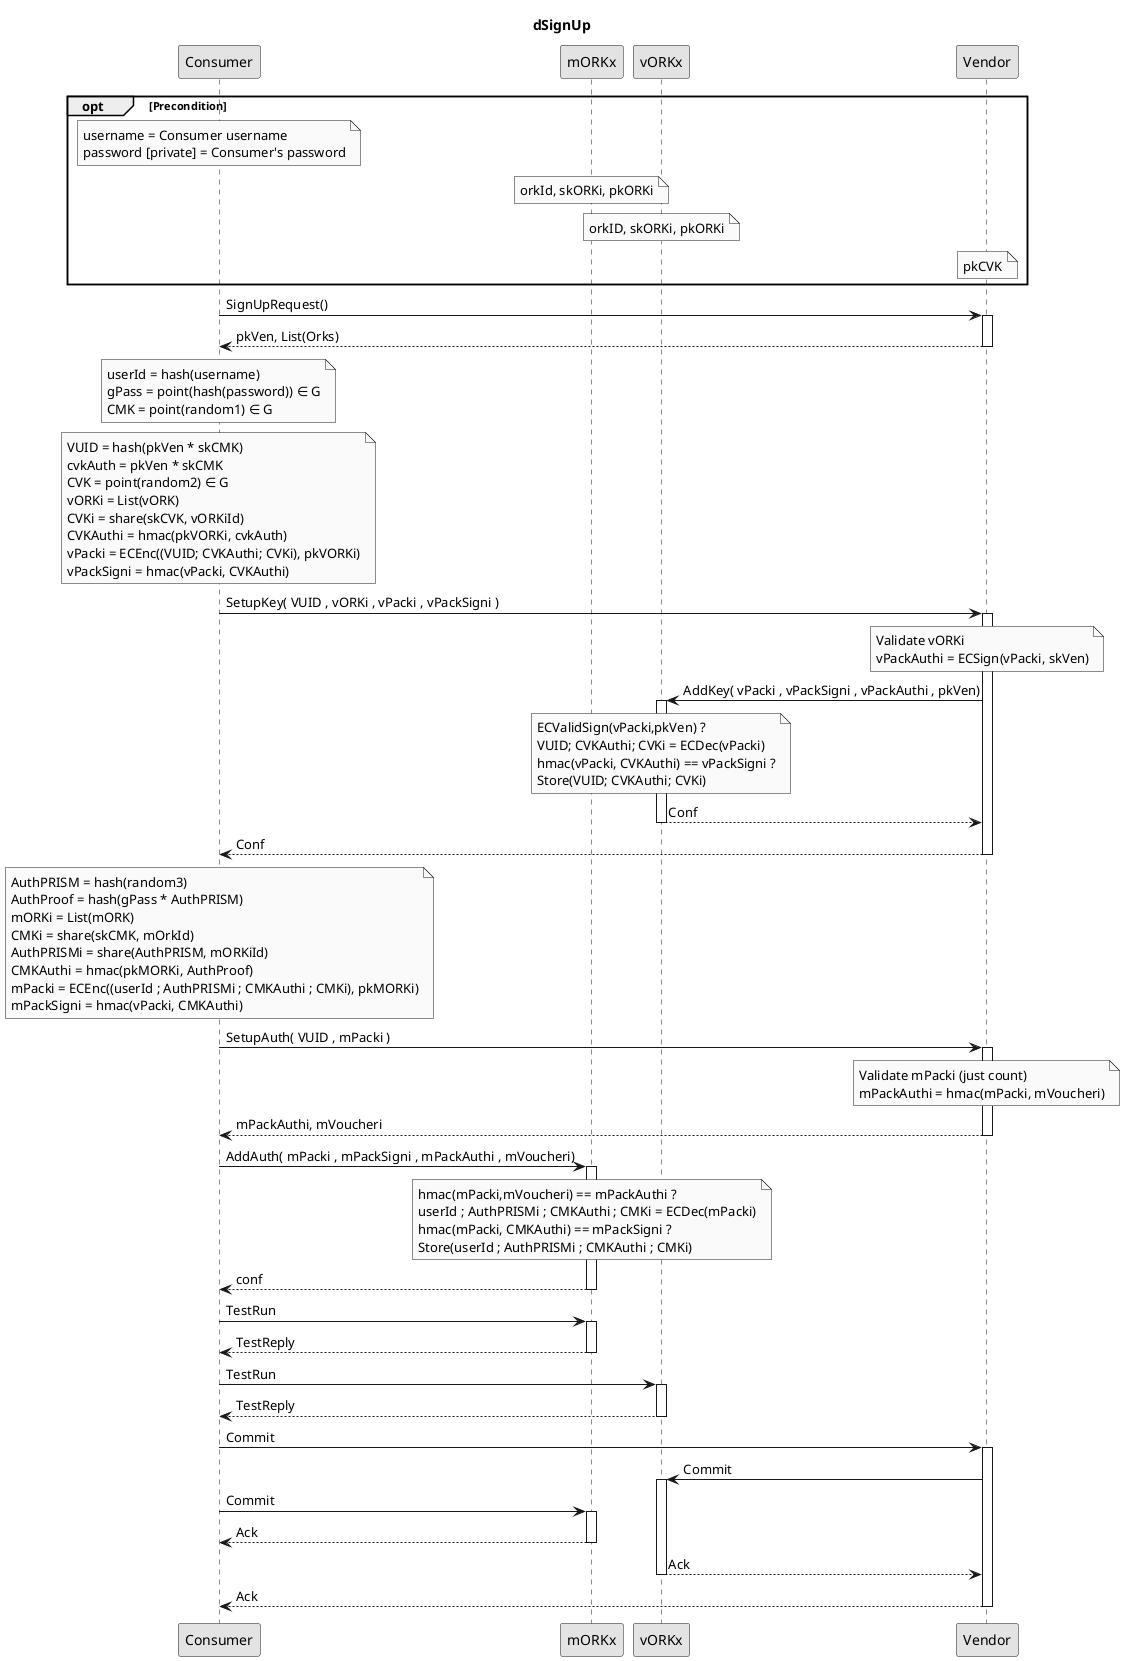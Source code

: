 @startuml dSignUpSequence
skinparam monochrome true

title dSignUp
opt Precondition
note over Consumer
    username = Consumer username
    password [private] = Consumer's password
end note
note over mORKx
    orkId, skORKi, pkORKi
end note
note over vORKx
    orkID, skORKi, pkORKi
end note
note over Vendor
    pkCVK
end note
end

Consumer->Vendor: SignUpRequest()
activate Vendor

Vendor-->Consumer: pkVen, List(Orks)
deactivate Vendor

note over Consumer
    userId = hash(username)
    gPass = point(hash(password)) ∈ G
    CMK = point(random1) ∈ G
end note

note over Consumer
    VUID = hash(pkVen * skCMK)
    cvkAuth = pkVen * skCMK
    CVK = point(random2) ∈ G
    vORKi = List(vORK)
    CVKi = share(skCVK, vORKiId)
    CVKAuthi = hmac(pkVORKi, cvkAuth)
    vPacki = ECEnc((VUID; CVKAuthi; CVKi), pkVORKi)
    vPackSigni = hmac(vPacki, CVKAuthi)
end note

Consumer->Vendor: SetupKey( VUID , vORKi , vPacki , vPackSigni )
activate Vendor

note over Vendor
    Validate vORKi
    vPackAuthi = ECSign(vPacki, skVen)
end note 
Vendor->vORKx: AddKey( vPacki , vPackSigni , vPackAuthi , pkVen)
activate vORKx

note over vORKx
    ECValidSign(vPacki,pkVen) ?
    VUID; CVKAuthi; CVKi = ECDec(vPacki)
    hmac(vPacki, CVKAuthi) == vPackSigni ?
    Store(VUID; CVKAuthi; CVKi)
end note

vORKx-->Vendor: Conf
deactivate vORKx

Vendor-->Consumer: Conf
deactivate Vendor
note over Consumer
    AuthPRISM = hash(random3)
    AuthProof = hash(gPass * AuthPRISM)
    mORKi = List(mORK)
    CMKi = share(skCMK, mOrkId)
    AuthPRISMi = share(AuthPRISM, mORKiId)
    CMKAuthi = hmac(pkMORKi, AuthProof)
    mPacki = ECEnc((userId ; AuthPRISMi ; CMKAuthi ; CMKi), pkMORKi)
    mPackSigni = hmac(vPacki, CMKAuthi)
end note
Consumer->Vendor: SetupAuth( VUID , mPacki )
activate Vendor

note over Vendor
    Validate mPacki (just count)
    mPackAuthi = hmac(mPacki, mVoucheri)
end note 
Vendor-->Consumer: mPackAuthi, mVoucheri
deactivate Vendor
Consumer->mORKx: AddAuth( mPacki , mPackSigni , mPackAuthi , mVoucheri)
activate mORKx

note over mORKx
    hmac(mPacki,mVoucheri) == mPackAuthi ?
    userId ; AuthPRISMi ; CMKAuthi ; CMKi = ECDec(mPacki)
    hmac(mPacki, CMKAuthi) == mPackSigni ?
    Store(userId ; AuthPRISMi ; CMKAuthi ; CMKi)
end note 
mORKx-->Consumer: conf
deactivate mORKx
Consumer->mORKx: TestRun
activate mORKx

mORKx-->Consumer: TestReply
deactivate mORKx
Consumer->vORKx: TestRun
activate vORKx

vORKx-->Consumer: TestReply
deactivate vORKx
Consumer->Vendor: Commit
activate Vendor

Vendor->vORKx: Commit
activate vORKx

Consumer->mORKx: Commit
activate mORKx

mORKx-->Consumer: Ack
deactivate mORKx
vORKx-->Vendor: Ack
deactivate vORKx
Vendor-->Consumer: Ack
deactivate Vendor

@enduml